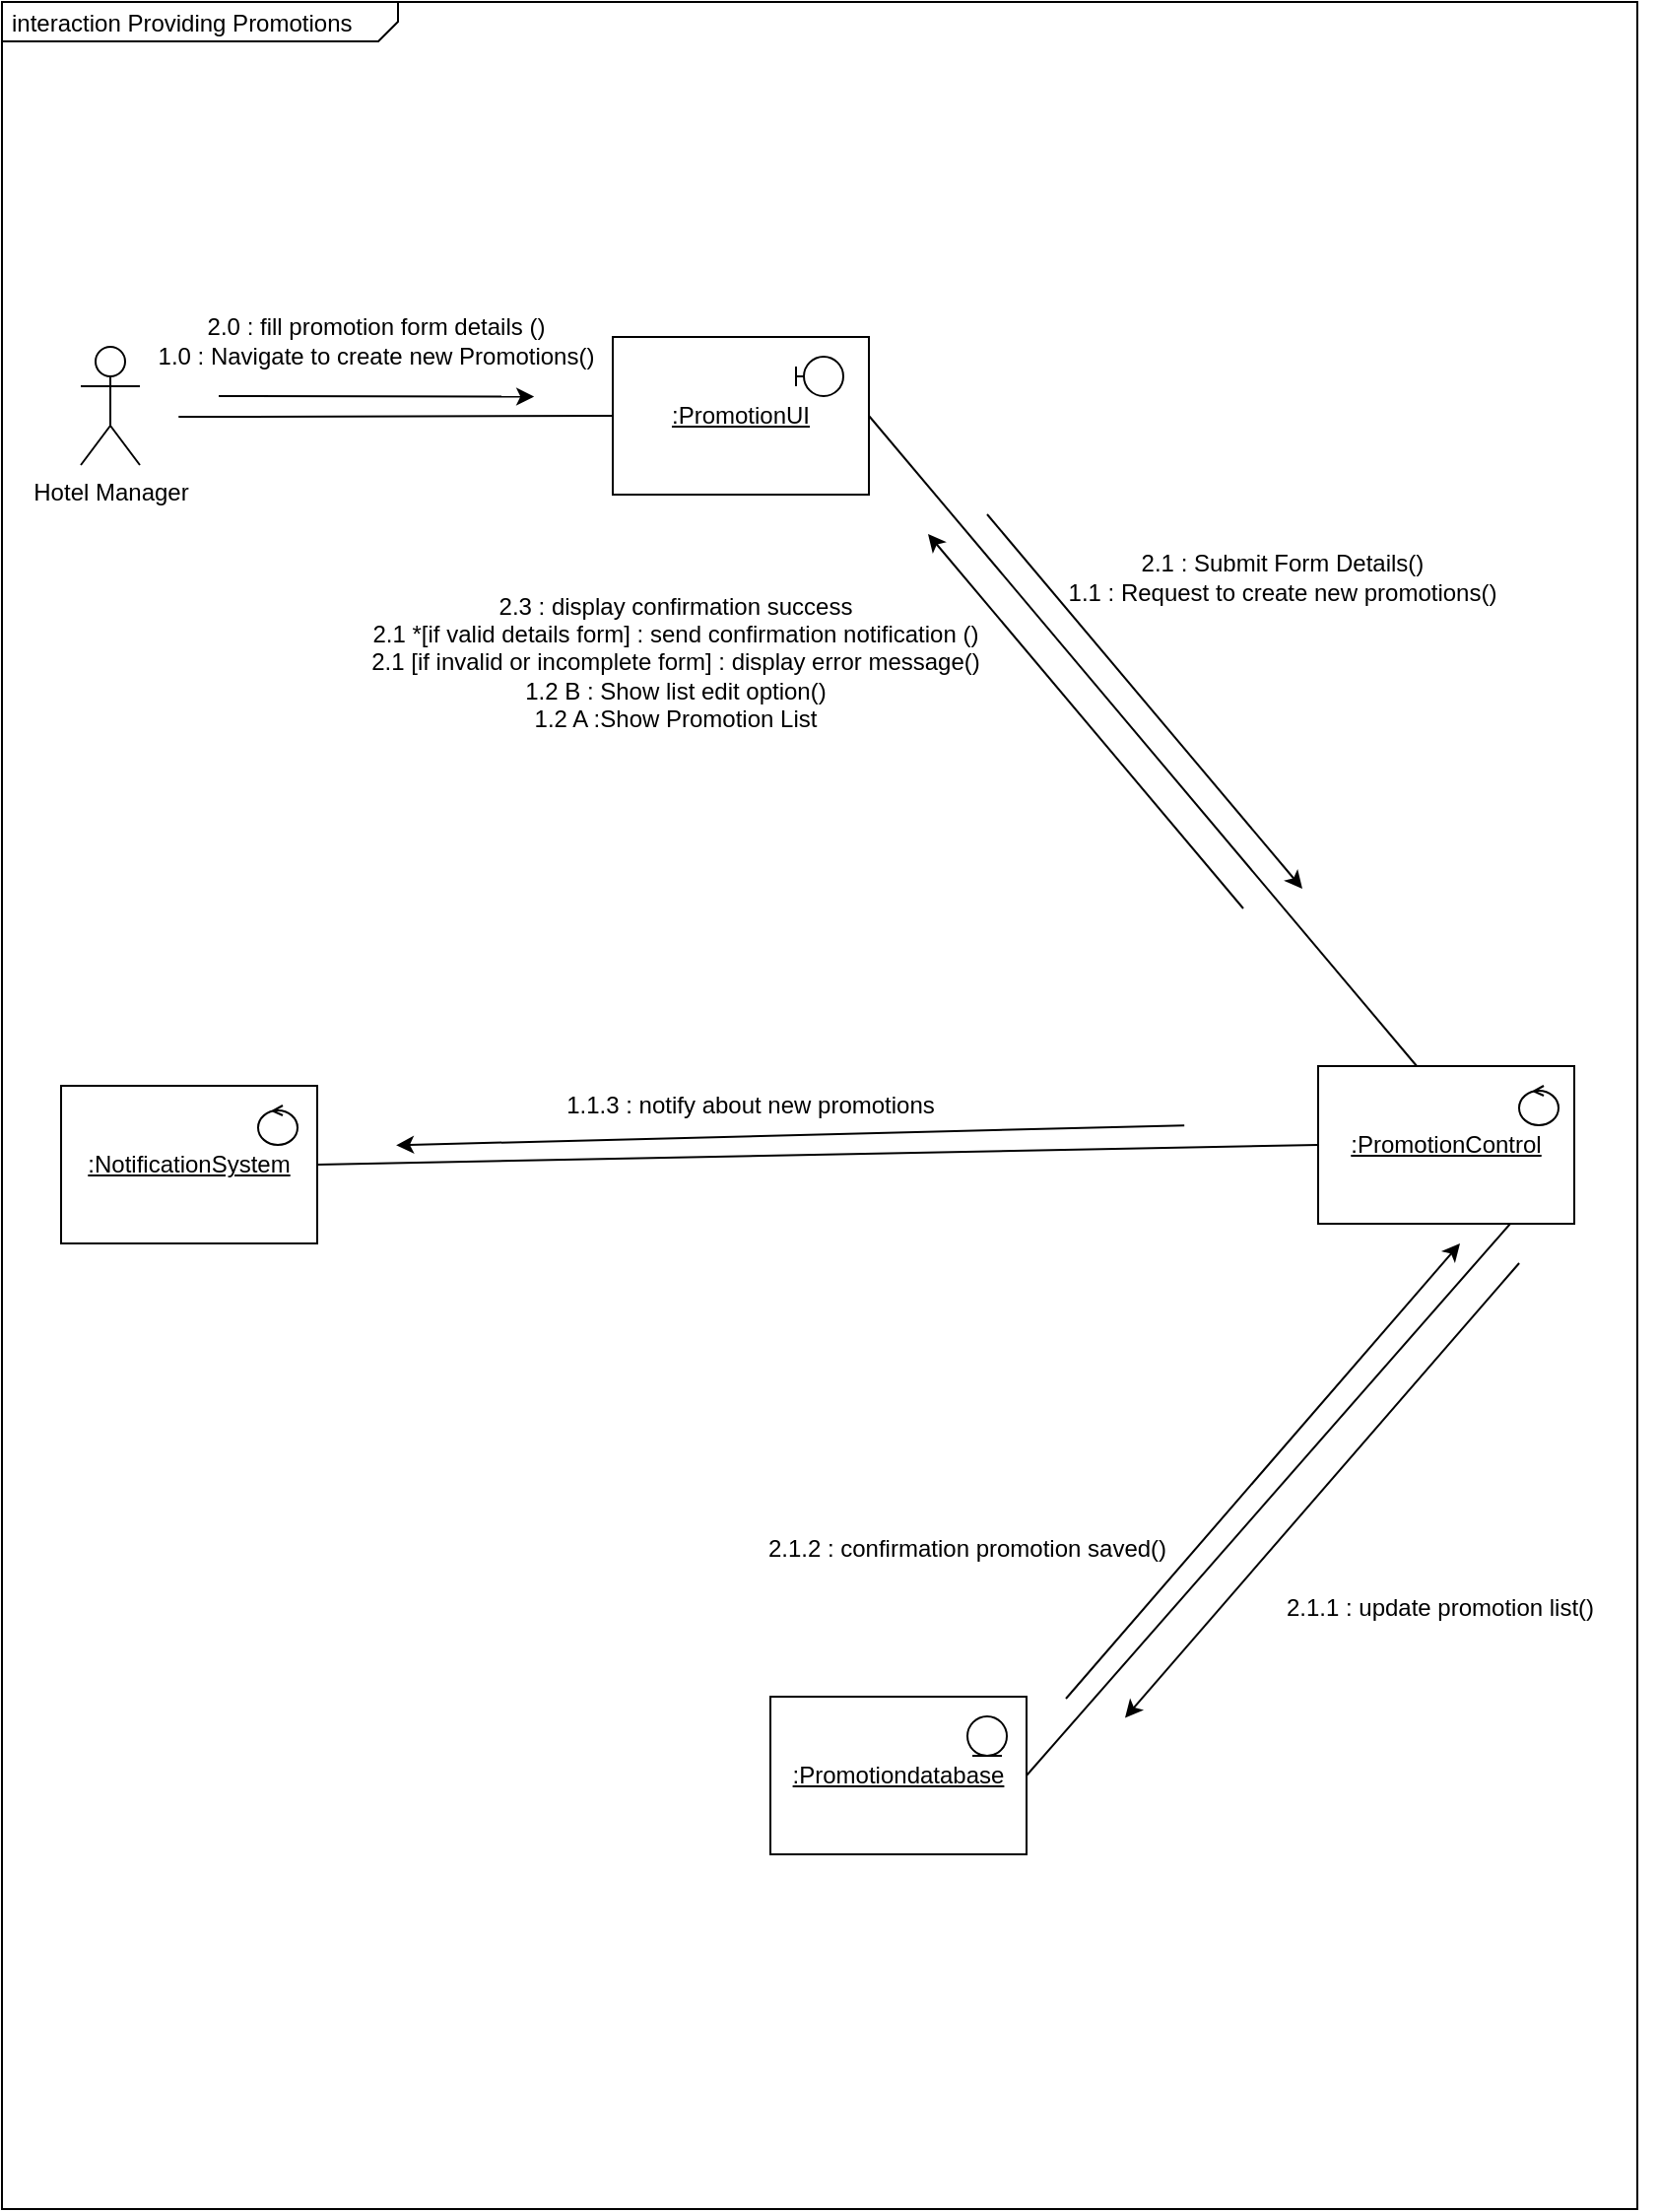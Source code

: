 <mxfile version="24.7.16">
  <diagram name="Page-1" id="NMN3HdXqNhA2N6YGjnFO">
    <mxGraphModel dx="1318" dy="501" grid="1" gridSize="10" guides="1" tooltips="1" connect="1" arrows="1" fold="1" page="1" pageScale="1" pageWidth="850" pageHeight="1100" math="0" shadow="0">
      <root>
        <mxCell id="0" />
        <mxCell id="1" parent="0" />
        <mxCell id="eymiVmar5DGtGDkxs6qB-1" value="&lt;p style=&quot;margin:0px;margin-top:4px;margin-left:5px;text-align:left;&quot;&gt;interaction Providing Promotions&lt;/p&gt;" style="html=1;shape=mxgraph.sysml.package;overflow=fill;labelX=201;align=left;spacingLeft=5;verticalAlign=top;spacingTop=-3;" vertex="1" parent="1">
          <mxGeometry x="10" y="40" width="830" height="1120" as="geometry" />
        </mxCell>
        <mxCell id="eymiVmar5DGtGDkxs6qB-2" value="&lt;u&gt;:PromotionUI&lt;/u&gt;" style="rounded=0;whiteSpace=wrap;html=1;" vertex="1" parent="1">
          <mxGeometry x="320" y="210" width="130" height="80" as="geometry" />
        </mxCell>
        <mxCell id="eymiVmar5DGtGDkxs6qB-3" value="" style="shape=umlBoundary;whiteSpace=wrap;html=1;" vertex="1" parent="1">
          <mxGeometry x="413" y="220" width="24" height="20" as="geometry" />
        </mxCell>
        <mxCell id="eymiVmar5DGtGDkxs6qB-5" value="" style="endArrow=classic;html=1;rounded=0;entryX=0.408;entryY=0.129;entryDx=0;entryDy=0;entryPerimeter=0;" edge="1" parent="1">
          <mxGeometry width="50" height="50" relative="1" as="geometry">
            <mxPoint x="120" y="240" as="sourcePoint" />
            <mxPoint x="280.08" y="240.29" as="targetPoint" />
          </mxGeometry>
        </mxCell>
        <mxCell id="eymiVmar5DGtGDkxs6qB-7" value="&lt;u&gt;:PromotionControl&lt;/u&gt;" style="rounded=0;whiteSpace=wrap;html=1;" vertex="1" parent="1">
          <mxGeometry x="678" y="580" width="130" height="80" as="geometry" />
        </mxCell>
        <mxCell id="eymiVmar5DGtGDkxs6qB-8" value="" style="endArrow=none;html=1;rounded=0;entryX=1;entryY=0.5;entryDx=0;entryDy=0;exitX=0.385;exitY=0;exitDx=0;exitDy=0;exitPerimeter=0;" edge="1" parent="1" source="eymiVmar5DGtGDkxs6qB-7" target="eymiVmar5DGtGDkxs6qB-2">
          <mxGeometry width="50" height="50" relative="1" as="geometry">
            <mxPoint x="620" y="280" as="sourcePoint" />
            <mxPoint x="430" y="279.41" as="targetPoint" />
          </mxGeometry>
        </mxCell>
        <mxCell id="eymiVmar5DGtGDkxs6qB-13" value="&lt;u&gt;:Promotiondatabase&lt;/u&gt;" style="rounded=0;whiteSpace=wrap;html=1;" vertex="1" parent="1">
          <mxGeometry x="400" y="900" width="130" height="80" as="geometry" />
        </mxCell>
        <mxCell id="eymiVmar5DGtGDkxs6qB-14" value="" style="endArrow=none;html=1;rounded=0;entryX=0.75;entryY=1;entryDx=0;entryDy=0;exitX=1;exitY=0.5;exitDx=0;exitDy=0;" edge="1" parent="1" source="eymiVmar5DGtGDkxs6qB-13" target="eymiVmar5DGtGDkxs6qB-7">
          <mxGeometry width="50" height="50" relative="1" as="geometry">
            <mxPoint x="490" y="630" as="sourcePoint" />
            <mxPoint x="470" y="410" as="targetPoint" />
          </mxGeometry>
        </mxCell>
        <mxCell id="eymiVmar5DGtGDkxs6qB-19" value="" style="ellipse;shape=umlEntity;whiteSpace=wrap;html=1;" vertex="1" parent="1">
          <mxGeometry x="500" y="910" width="20" height="20" as="geometry" />
        </mxCell>
        <mxCell id="eymiVmar5DGtGDkxs6qB-21" value="Hotel Manager" style="shape=umlActor;html=1;verticalLabelPosition=bottom;verticalAlign=top;align=center;" vertex="1" parent="1">
          <mxGeometry x="50" y="215" width="30" height="60" as="geometry" />
        </mxCell>
        <mxCell id="eymiVmar5DGtGDkxs6qB-41" value="" style="endArrow=none;html=1;rounded=0;entryX=0;entryY=0.5;entryDx=0;entryDy=0;exitX=0.108;exitY=0.188;exitDx=0;exitDy=0;exitPerimeter=0;" edge="1" parent="1" source="eymiVmar5DGtGDkxs6qB-1" target="eymiVmar5DGtGDkxs6qB-2">
          <mxGeometry width="50" height="50" relative="1" as="geometry">
            <mxPoint x="490" y="330" as="sourcePoint" />
            <mxPoint x="540" y="280" as="targetPoint" />
          </mxGeometry>
        </mxCell>
        <mxCell id="eymiVmar5DGtGDkxs6qB-42" value="&lt;div&gt;&lt;br&gt;&lt;/div&gt;&lt;div&gt;2.0 : fill promotion form details ()&lt;/div&gt;1.0 : Navigate to create new Promotions()" style="text;html=1;align=center;verticalAlign=middle;whiteSpace=wrap;rounded=0;" vertex="1" parent="1">
          <mxGeometry x="40" y="190" width="320" height="30" as="geometry" />
        </mxCell>
        <mxCell id="eymiVmar5DGtGDkxs6qB-44" value="&lt;div&gt;&lt;br&gt;&lt;/div&gt;&lt;div&gt;2.1 : Submit Form Details()&lt;/div&gt;1.1 : Request to create new promotions()&lt;div&gt;&lt;/div&gt;" style="text;html=1;align=center;verticalAlign=middle;whiteSpace=wrap;rounded=0;" vertex="1" parent="1">
          <mxGeometry x="550" y="310" width="220" height="30" as="geometry" />
        </mxCell>
        <mxCell id="eymiVmar5DGtGDkxs6qB-45" value="&lt;div&gt;2.3 : display confirmation success&lt;/div&gt;&lt;div&gt;2.1 *[if valid details form] : send confirmation notification ()&lt;/div&gt;&lt;div&gt;2.1 [if invalid or incomplete form] : display error message()&lt;/div&gt;&lt;div&gt;1.2 B : Show list edit option()&lt;/div&gt;&lt;div&gt;1.2 A :Show Promotion List&lt;/div&gt;&lt;div&gt;&lt;/div&gt;" style="text;html=1;align=center;verticalAlign=middle;whiteSpace=wrap;rounded=0;" vertex="1" parent="1">
          <mxGeometry x="182" y="360" width="340" height="30" as="geometry" />
        </mxCell>
        <mxCell id="eymiVmar5DGtGDkxs6qB-46" value="" style="endArrow=classic;html=1;rounded=0;" edge="1" parent="1">
          <mxGeometry width="50" height="50" relative="1" as="geometry">
            <mxPoint x="640" y="500" as="sourcePoint" />
            <mxPoint x="480" y="310" as="targetPoint" />
          </mxGeometry>
        </mxCell>
        <mxCell id="eymiVmar5DGtGDkxs6qB-49" value="" style="ellipse;shape=umlControl;whiteSpace=wrap;html=1;" vertex="1" parent="1">
          <mxGeometry x="780" y="590" width="20" height="20" as="geometry" />
        </mxCell>
        <mxCell id="eymiVmar5DGtGDkxs6qB-51" value="" style="endArrow=classic;html=1;rounded=0;exitX=0.88;exitY=0.482;exitDx=0;exitDy=0;exitPerimeter=0;entryX=0.639;entryY=0.688;entryDx=0;entryDy=0;entryPerimeter=0;" edge="1" parent="1">
          <mxGeometry width="50" height="50" relative="1" as="geometry">
            <mxPoint x="780.03" y="680.0" as="sourcePoint" />
            <mxPoint x="580.0" y="910.72" as="targetPoint" />
          </mxGeometry>
        </mxCell>
        <mxCell id="eymiVmar5DGtGDkxs6qB-52" value="2.1.1 : update promotion list()" style="text;html=1;align=center;verticalAlign=middle;whiteSpace=wrap;rounded=0;" vertex="1" parent="1">
          <mxGeometry x="630" y="840" width="220" height="30" as="geometry" />
        </mxCell>
        <mxCell id="eymiVmar5DGtGDkxs6qB-53" value="2.1.2 : confirmation promotion saved()" style="text;html=1;align=center;verticalAlign=middle;whiteSpace=wrap;rounded=0;" vertex="1" parent="1">
          <mxGeometry x="390" y="810" width="220" height="30" as="geometry" />
        </mxCell>
        <mxCell id="eymiVmar5DGtGDkxs6qB-54" value="" style="endArrow=classic;html=1;rounded=0;exitX=0.88;exitY=0.482;exitDx=0;exitDy=0;exitPerimeter=0;entryX=0.639;entryY=0.688;entryDx=0;entryDy=0;entryPerimeter=0;" edge="1" parent="1">
          <mxGeometry width="50" height="50" relative="1" as="geometry">
            <mxPoint x="550" y="901" as="sourcePoint" />
            <mxPoint x="750" y="670" as="targetPoint" />
          </mxGeometry>
        </mxCell>
        <mxCell id="eymiVmar5DGtGDkxs6qB-57" value="&lt;u&gt;:NotificationSystem&lt;/u&gt;" style="rounded=0;whiteSpace=wrap;html=1;" vertex="1" parent="1">
          <mxGeometry x="40" y="590" width="130" height="80" as="geometry" />
        </mxCell>
        <mxCell id="eymiVmar5DGtGDkxs6qB-59" value="" style="ellipse;shape=umlControl;whiteSpace=wrap;html=1;" vertex="1" parent="1">
          <mxGeometry x="140" y="600" width="20" height="20" as="geometry" />
        </mxCell>
        <mxCell id="eymiVmar5DGtGDkxs6qB-61" value="" style="endArrow=none;html=1;rounded=0;entryX=0;entryY=0.5;entryDx=0;entryDy=0;exitX=1;exitY=0.5;exitDx=0;exitDy=0;" edge="1" parent="1" source="eymiVmar5DGtGDkxs6qB-57" target="eymiVmar5DGtGDkxs6qB-7">
          <mxGeometry width="50" height="50" relative="1" as="geometry">
            <mxPoint x="490" y="680" as="sourcePoint" />
            <mxPoint x="540" y="630" as="targetPoint" />
          </mxGeometry>
        </mxCell>
        <mxCell id="eymiVmar5DGtGDkxs6qB-62" value="" style="endArrow=classic;html=1;rounded=0;" edge="1" parent="1">
          <mxGeometry width="50" height="50" relative="1" as="geometry">
            <mxPoint x="510" y="300" as="sourcePoint" />
            <mxPoint x="670" y="490" as="targetPoint" />
          </mxGeometry>
        </mxCell>
        <mxCell id="eymiVmar5DGtGDkxs6qB-63" value="&lt;div&gt;1.1.3 : notify about new promotions&lt;/div&gt;&lt;div&gt;&lt;/div&gt;" style="text;html=1;align=center;verticalAlign=middle;whiteSpace=wrap;rounded=0;" vertex="1" parent="1">
          <mxGeometry x="220" y="585" width="340" height="30" as="geometry" />
        </mxCell>
        <mxCell id="eymiVmar5DGtGDkxs6qB-64" value="" style="endArrow=classic;html=1;rounded=0;exitX=0.723;exitY=0.509;exitDx=0;exitDy=0;exitPerimeter=0;entryX=0.241;entryY=0.518;entryDx=0;entryDy=0;entryPerimeter=0;" edge="1" parent="1" source="eymiVmar5DGtGDkxs6qB-1" target="eymiVmar5DGtGDkxs6qB-1">
          <mxGeometry width="50" height="50" relative="1" as="geometry">
            <mxPoint x="540" y="680" as="sourcePoint" />
            <mxPoint x="490" y="730" as="targetPoint" />
          </mxGeometry>
        </mxCell>
      </root>
    </mxGraphModel>
  </diagram>
</mxfile>
